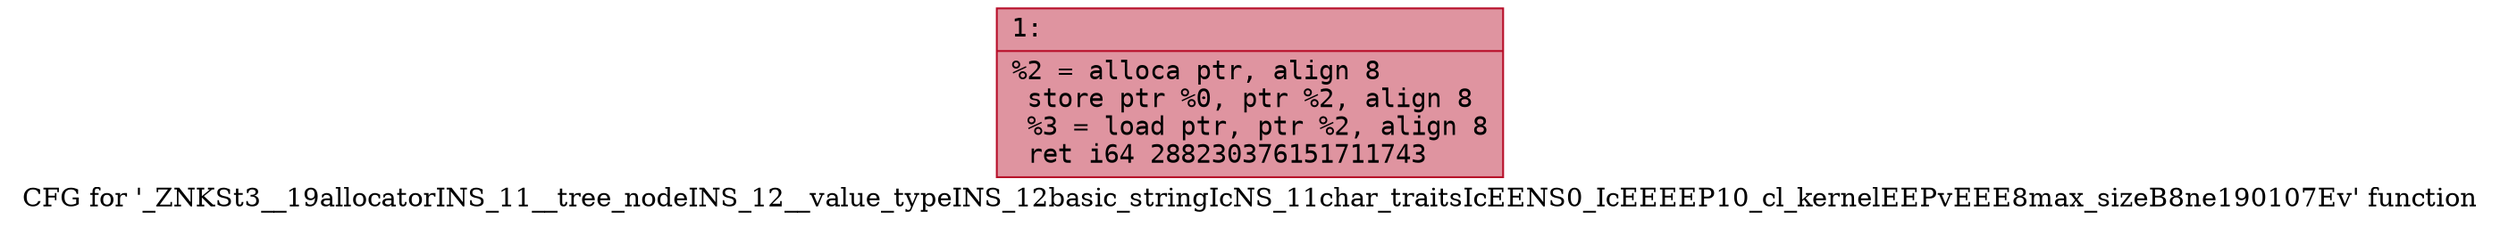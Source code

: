 digraph "CFG for '_ZNKSt3__19allocatorINS_11__tree_nodeINS_12__value_typeINS_12basic_stringIcNS_11char_traitsIcEENS0_IcEEEEP10_cl_kernelEEPvEEE8max_sizeB8ne190107Ev' function" {
	label="CFG for '_ZNKSt3__19allocatorINS_11__tree_nodeINS_12__value_typeINS_12basic_stringIcNS_11char_traitsIcEENS0_IcEEEEP10_cl_kernelEEPvEEE8max_sizeB8ne190107Ev' function";

	Node0x60000139e210 [shape=record,color="#b70d28ff", style=filled, fillcolor="#b70d2870" fontname="Courier",label="{1:\l|  %2 = alloca ptr, align 8\l  store ptr %0, ptr %2, align 8\l  %3 = load ptr, ptr %2, align 8\l  ret i64 288230376151711743\l}"];
}
